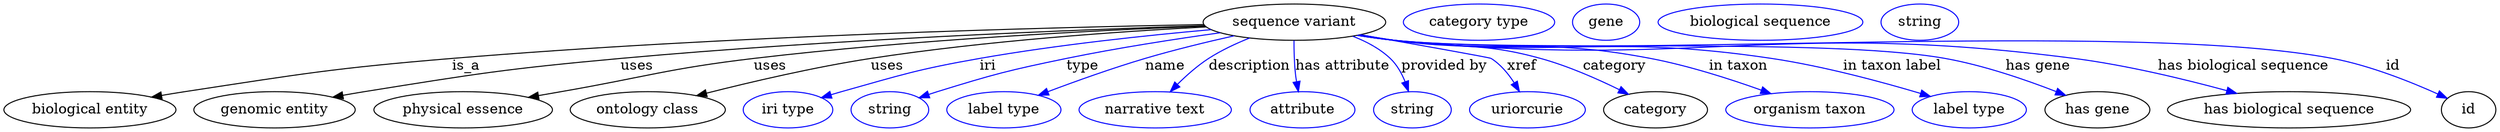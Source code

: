 digraph {
	graph [bb="0,0,2467.1,123"];
	node [label="\N"];
	"sequence variant"	[height=0.5,
		label="sequence variant",
		pos="1276.1,105",
		width=2.5095];
	"biological entity"	[height=0.5,
		pos="85.142,18",
		width=2.3651];
	"sequence variant" -> "biological entity"	[label=is_a,
		lp="457.14,61.5",
		pos="e,146.24,30.549 1186.3,102.65 1033.5,99.808 713.06,91.502 443.14,69 325.3,59.176 296.03,53.862 179.14,36 171.73,34.868 164.01,33.606 \
156.32,32.294"];
	"genomic entity"	[height=0.5,
		pos="268.14,18",
		width=2.2206];
	"sequence variant" -> "genomic entity"	[label=uses,
		lp="626.64,61.5",
		pos="e,325.98,30.561 1187.4,101.51 1059.6,97.441 816.39,87.842 610.14,69 497.22,58.683 469.11,53.979 357.14,36 350.36,34.911 343.3,33.698 \
336.26,32.437"];
	"physical essence"	[height=0.5,
		pos="454.14,18",
		width=2.4553];
	"sequence variant" -> "physical essence"	[label=uses,
		lp="759.64,61.5",
		pos="e,518.58,30.323 1187.7,101.03 1081.7,96.81 899.01,87.461 743.14,69 657.16,58.816 636.45,50.807 551.14,36 543.82,34.729 536.19,33.4 \
528.57,32.069"];
	"ontology class"	[height=0.5,
		pos="637.14,18",
		width=2.1304];
	"sequence variant" -> "ontology class"	[label=uses,
		lp="875.64,61.5",
		pos="e,685.71,31.971 1189.1,100.19 1104.4,95.665 972.42,86.425 859.14,69 803.06,60.372 740.02,45.686 695.49,34.455"];
	iri	[color=blue,
		height=0.5,
		label="iri type",
		pos="776.14,18",
		width=1.2277];
	"sequence variant" -> iri	[color=blue,
		label=iri,
		lp="975.14,61.5",
		pos="e,809.45,29.879 1193.8,97.459 1131.3,91.825 1043.4,82.457 967.14,69 905.46,58.121 890.49,52.747 830.14,36 826.57,35.009 822.88,33.941 \
819.18,32.84",
		style=solid];
	type	[color=blue,
		height=0.5,
		label=string,
		pos="877.14,18",
		width=1.0652];
	"sequence variant" -> type	[color=blue,
		label=type,
		lp="1067.1,61.5",
		pos="e,906.08,29.944 1202.6,94.451 1158.5,88.254 1101.4,79.405 1051.1,69 994.04,57.17 979.85,53.27 924.14,36 921.38,35.145 918.55,34.225 \
915.7,33.271",
		style=solid];
	name	[color=blue,
		height=0.5,
		label="label type",
		pos="990.14,18",
		width=1.5707];
	"sequence variant" -> name	[color=blue,
		label=name,
		lp="1149.1,61.5",
		pos="e,1024.1,32.403 1216.4,91.36 1189.5,85.275 1157.6,77.463 1129.1,69 1096.7,59.349 1060.9,46.381 1033.7,36.07",
		style=solid];
	description	[color=blue,
		height=0.5,
		label="narrative text",
		pos="1140.1,18",
		width=2.0943];
	"sequence variant" -> description	[color=blue,
		label=description,
		lp="1231.6,61.5",
		pos="e,1154.4,36.011 1231.3,89.265 1217.8,83.877 1203.4,77.084 1191.1,69 1180.4,61.925 1170,52.383 1161.4,43.532",
		style=solid];
	"has attribute"	[color=blue,
		height=0.5,
		label=attribute,
		pos="1285.1,18",
		width=1.4443];
	"sequence variant" -> "has attribute"	[color=blue,
		label="has attribute",
		lp="1324.1,61.5",
		pos="e,1280.5,35.966 1275.6,86.814 1275.5,77.14 1275.8,64.858 1277.1,54 1277.5,51.309 1277.9,48.522 1278.4,45.749",
		style=solid];
	"provided by"	[color=blue,
		height=0.5,
		label=string,
		pos="1393.1,18",
		width=1.0652];
	"sequence variant" -> "provided by"	[color=blue,
		label="provided by",
		lp="1424.6,61.5",
		pos="e,1389.2,36.312 1334.1,90.967 1347.5,85.838 1360.8,78.753 1371.1,69 1377.8,62.743 1382.6,54.117 1385.9,45.79",
		style=solid];
	xref	[color=blue,
		height=0.5,
		label=uriorcurie,
		pos="1507.1,18",
		width=1.5887];
	"sequence variant" -> xref	[color=blue,
		label=xref,
		lp="1501.6,61.5",
		pos="e,1499.2,36.061 1341.5,92.56 1397.6,82.695 1469.7,69.894 1471.1,69 1480.5,63.099 1488.2,53.797 1494,44.808",
		style=solid];
	category	[height=0.5,
		pos="1634.1,18",
		width=1.4263];
	"sequence variant" -> category	[color=blue,
		label=category,
		lp="1593.6,61.5",
		pos="e,1607.3,33.427 1341,92.411 1352.4,90.511 1364.1,88.632 1375.1,87 1439.4,77.502 1457.5,86.222 1520.1,69 1547.3,61.527 1576.4,48.698 \
1598.4,37.906",
		style=solid];
	"in taxon"	[color=blue,
		height=0.5,
		label="organism taxon",
		pos="1787.1,18",
		width=2.3109];
	"sequence variant" -> "in taxon"	[color=blue,
		label="in taxon",
		lp="1716.1,61.5",
		pos="e,1748.5,34.043 1339.6,92.135 1351.4,90.209 1363.6,88.393 1375.1,87 1487.5,73.407 1518,90.22 1629.1,69 1666.8,61.82 1708,48.591 \
1738.9,37.543",
		style=solid];
	"in taxon label"	[color=blue,
		height=0.5,
		label="label type",
		pos="1945.1,18",
		width=1.5707];
	"sequence variant" -> "in taxon label"	[color=blue,
		label="in taxon label",
		lp="1868.6,61.5",
		pos="e,1906.6,31.317 1339.1,92.007 1351,90.069 1363.4,88.281 1375.1,87 1540.6,68.884 1584.6,93.596 1749.1,69 1800.4,61.344 1857.6,45.912 \
1897,34.206",
		style=solid];
	"has gene"	[height=0.5,
		pos="2072.1,18",
		width=1.4443];
	"sequence variant" -> "has gene"	[color=blue,
		label="has gene",
		lp="2013.1,61.5",
		pos="e,2040.7,32.352 1338.5,91.948 1350.6,89.99 1363.3,88.21 1375.1,87 1495.9,74.698 1801.6,90.299 1921.1,69 1959.4,62.188 2001.2,47.775 \
2031.1,36.166",
		style=solid];
	"has biological sequence"	[height=0.5,
		pos="2262.1,18",
		width=3.34];
	"sequence variant" -> "has biological sequence"	[color=blue,
		label="has biological sequence",
		lp="2216.6,61.5",
		pos="e,2210.2,34.338 1338.3,91.931 1350.5,89.962 1363.2,88.182 1375.1,87 1673.4,57.567 1752,107.44 2049.1,69 2100.8,62.324 2158.1,48.471 \
2200.3,37.036",
		style=solid];
	id	[height=0.5,
		pos="2440.1,18",
		width=0.75];
	"sequence variant" -> id	[color=blue,
		label=id,
		lp="2365.1,61.5",
		pos="e,2418.8,29.462 1338.3,91.861 1350.4,89.897 1363.2,88.138 1375.1,87 1580.9,67.453 2102,107.43 2305.1,69 2342.3,61.964 2382.7,45.761 \
2409.6,33.695",
		style=solid];
	"named thing_category"	[color=blue,
		height=0.5,
		label="category type",
		pos="1459.1,105",
		width=2.0762];
	"sequence variant_has gene"	[color=blue,
		height=0.5,
		label=gene,
		pos="1585.1,105",
		width=0.92075];
	"sequence variant_has biological sequence"	[color=blue,
		height=0.5,
		label="biological sequence",
		pos="1738.1,105",
		width=2.8164];
	"sequence variant_id"	[color=blue,
		height=0.5,
		label=string,
		pos="1896.1,105",
		width=1.0652];
}
